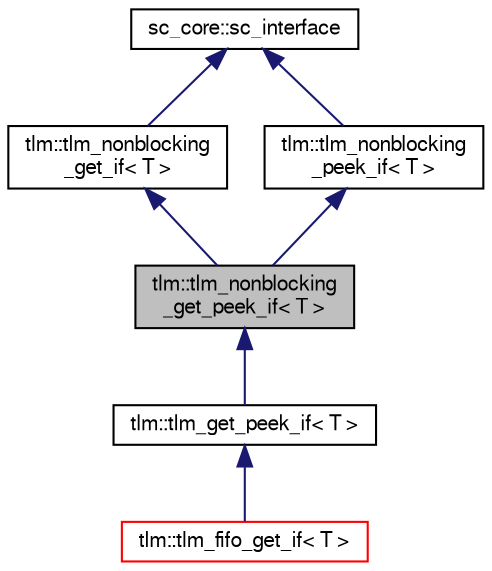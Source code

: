 digraph "tlm::tlm_nonblocking_get_peek_if&lt; T &gt;"
{
  edge [fontname="FreeSans",fontsize="10",labelfontname="FreeSans",labelfontsize="10"];
  node [fontname="FreeSans",fontsize="10",shape=record];
  Node0 [label="tlm::tlm_nonblocking\l_get_peek_if\< T \>",height=0.2,width=0.4,color="black", fillcolor="grey75", style="filled", fontcolor="black"];
  Node1 -> Node0 [dir="back",color="midnightblue",fontsize="10",style="solid",fontname="FreeSans"];
  Node1 [label="tlm::tlm_nonblocking\l_get_if\< T \>",height=0.2,width=0.4,color="black", fillcolor="white", style="filled",URL="$a02283.html"];
  Node2 -> Node1 [dir="back",color="midnightblue",fontsize="10",style="solid",fontname="FreeSans"];
  Node2 [label="sc_core::sc_interface",height=0.2,width=0.4,color="black", fillcolor="white", style="filled",URL="/mnt/c/Users/fangk/Documents/hdl-playground/lib/systemc-2.3.3/objdir/docs/sysc/doxygen/systemc.tag$a01196.html"];
  Node3 -> Node0 [dir="back",color="midnightblue",fontsize="10",style="solid",fontname="FreeSans"];
  Node3 [label="tlm::tlm_nonblocking\l_peek_if\< T \>",height=0.2,width=0.4,color="black", fillcolor="white", style="filled",URL="$a02303.html"];
  Node2 -> Node3 [dir="back",color="midnightblue",fontsize="10",style="solid",fontname="FreeSans"];
  Node0 -> Node4 [dir="back",color="midnightblue",fontsize="10",style="solid",fontname="FreeSans"];
  Node4 [label="tlm::tlm_get_peek_if\< T \>",height=0.2,width=0.4,color="black", fillcolor="white", style="filled",URL="$a02319.html"];
  Node4 -> Node5 [dir="back",color="midnightblue",fontsize="10",style="solid",fontname="FreeSans"];
  Node5 [label="tlm::tlm_fifo_get_if\< T \>",height=0.2,width=0.4,color="red", fillcolor="white", style="filled",URL="$a02331.html"];
}
